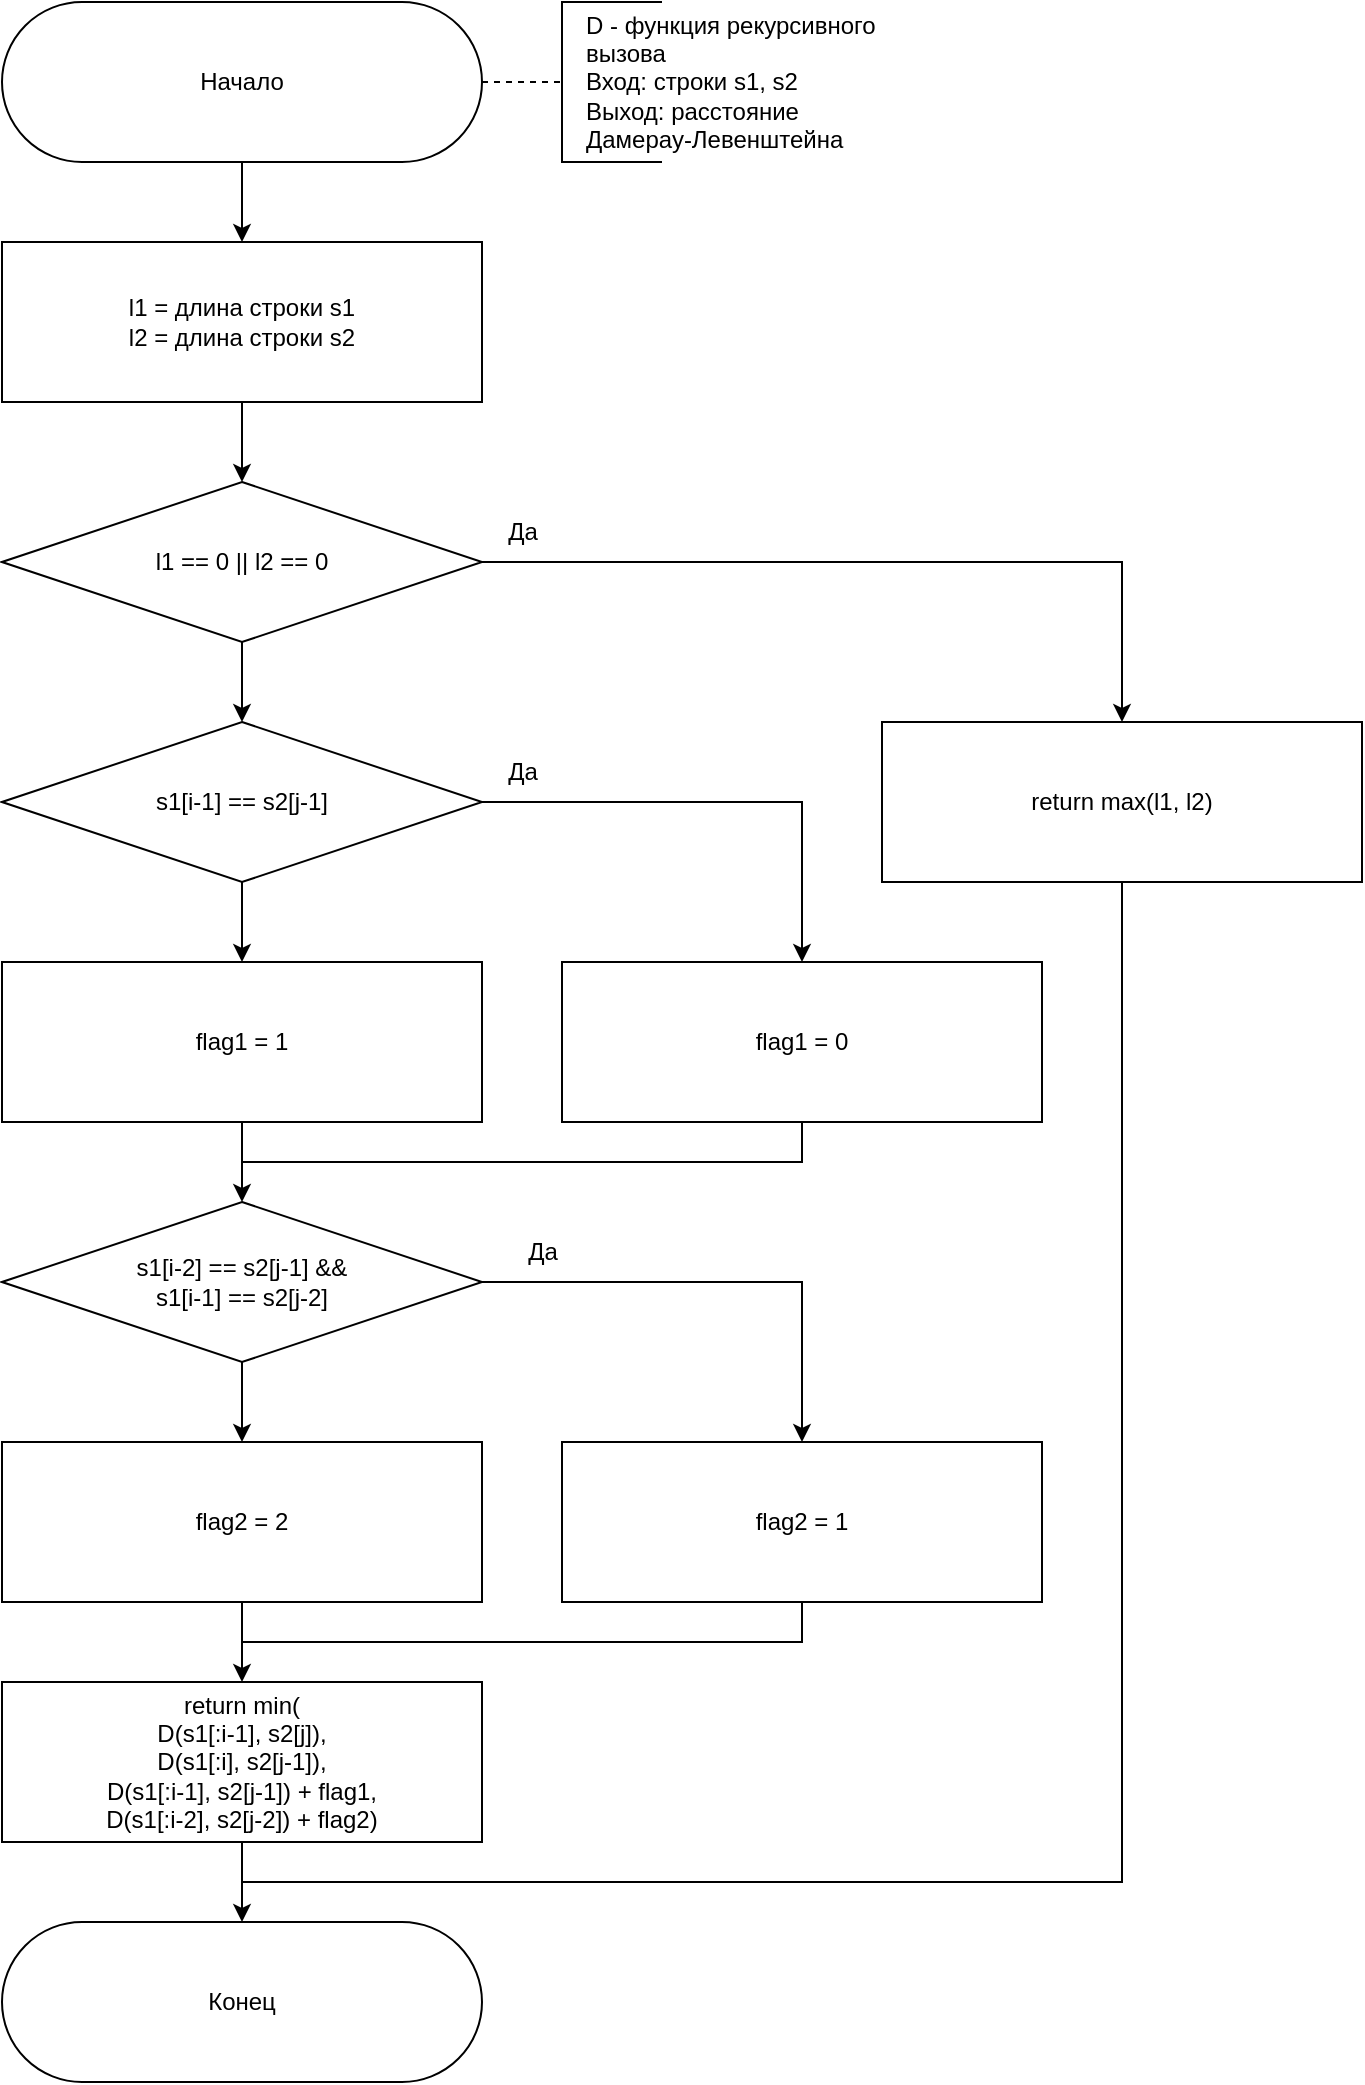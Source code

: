 <mxfile version="20.4.0" type="device"><diagram id="hdxtOdljBtJzM_RGF6Lj" name="Страница 1"><mxGraphModel dx="1841" dy="1049" grid="1" gridSize="10" guides="1" tooltips="1" connect="1" arrows="1" fold="1" page="1" pageScale="1" pageWidth="827" pageHeight="1169" math="0" shadow="0"><root><mxCell id="0"/><mxCell id="1" parent="0"/><mxCell id="wx1Ca3XlfMajqXriKJiU-32" style="edgeStyle=orthogonalEdgeStyle;rounded=0;orthogonalLoop=1;jettySize=auto;html=1;entryX=0.5;entryY=0;entryDx=0;entryDy=0;endArrow=classic;endFill=1;" edge="1" parent="1" source="wx1Ca3XlfMajqXriKJiU-1" target="wx1Ca3XlfMajqXriKJiU-2"><mxGeometry relative="1" as="geometry"/></mxCell><mxCell id="wx1Ca3XlfMajqXriKJiU-38" style="edgeStyle=orthogonalEdgeStyle;rounded=0;orthogonalLoop=1;jettySize=auto;html=1;exitX=1;exitY=0.5;exitDx=0;exitDy=0;entryX=0;entryY=0.5;entryDx=0;entryDy=0;entryPerimeter=0;endArrow=none;endFill=0;dashed=1;" edge="1" parent="1" source="wx1Ca3XlfMajqXriKJiU-1" target="wx1Ca3XlfMajqXriKJiU-37"><mxGeometry relative="1" as="geometry"/></mxCell><mxCell id="wx1Ca3XlfMajqXriKJiU-1" value="Начало" style="rounded=1;whiteSpace=wrap;html=1;shadow=0;arcSize=50;" vertex="1" parent="1"><mxGeometry x="80" y="40" width="240" height="80" as="geometry"/></mxCell><mxCell id="wx1Ca3XlfMajqXriKJiU-31" style="edgeStyle=orthogonalEdgeStyle;rounded=0;orthogonalLoop=1;jettySize=auto;html=1;exitX=0.5;exitY=1;exitDx=0;exitDy=0;entryX=0.5;entryY=0;entryDx=0;entryDy=0;endArrow=classic;endFill=1;" edge="1" parent="1" source="wx1Ca3XlfMajqXriKJiU-2"><mxGeometry relative="1" as="geometry"><mxPoint x="200" y="280" as="targetPoint"/></mxGeometry></mxCell><mxCell id="wx1Ca3XlfMajqXriKJiU-2" value="l1 = длина строки s1&lt;br&gt;l2 = длина строки s2" style="rounded=0;whiteSpace=wrap;html=1;shadow=0;" vertex="1" parent="1"><mxGeometry x="80" y="160" width="240" height="80" as="geometry"/></mxCell><mxCell id="wx1Ca3XlfMajqXriKJiU-37" value="" style="strokeWidth=1;html=1;shape=mxgraph.flowchart.annotation_1;align=left;pointerEvents=1;rounded=0;shadow=0;" vertex="1" parent="1"><mxGeometry x="360" y="40" width="50" height="80" as="geometry"/></mxCell><mxCell id="wx1Ca3XlfMajqXriKJiU-39" value="D - функция рекурсивного вызова&lt;br&gt;Вход: строки s1, s2&lt;br&gt;Выход: расстояние Дамерау-Левенштейна" style="text;html=1;strokeColor=none;fillColor=none;align=left;verticalAlign=middle;whiteSpace=wrap;rounded=0;" vertex="1" parent="1"><mxGeometry x="370" y="40" width="160" height="80" as="geometry"/></mxCell><mxCell id="wx1Ca3XlfMajqXriKJiU-57" style="edgeStyle=orthogonalEdgeStyle;rounded=0;orthogonalLoop=1;jettySize=auto;html=1;exitX=1;exitY=0.5;exitDx=0;exitDy=0;entryX=0.5;entryY=0;entryDx=0;entryDy=0;startArrow=none;startFill=0;endArrow=classic;endFill=1;" edge="1" parent="1" source="wx1Ca3XlfMajqXriKJiU-50" target="wx1Ca3XlfMajqXriKJiU-54"><mxGeometry relative="1" as="geometry"/></mxCell><mxCell id="wx1Ca3XlfMajqXriKJiU-73" style="edgeStyle=orthogonalEdgeStyle;rounded=0;orthogonalLoop=1;jettySize=auto;html=1;exitX=0.5;exitY=1;exitDx=0;exitDy=0;entryX=0.5;entryY=0;entryDx=0;entryDy=0;startArrow=none;startFill=0;endArrow=classic;endFill=1;" edge="1" parent="1" source="wx1Ca3XlfMajqXriKJiU-50" target="wx1Ca3XlfMajqXriKJiU-53"><mxGeometry relative="1" as="geometry"/></mxCell><mxCell id="wx1Ca3XlfMajqXriKJiU-50" value="l1 == 0 || l2 == 0" style="rhombus;whiteSpace=wrap;html=1;rounded=0;shadow=0;" vertex="1" parent="1"><mxGeometry x="80" y="280" width="240" height="80" as="geometry"/></mxCell><mxCell id="wx1Ca3XlfMajqXriKJiU-58" style="edgeStyle=orthogonalEdgeStyle;rounded=0;orthogonalLoop=1;jettySize=auto;html=1;exitX=1;exitY=0.5;exitDx=0;exitDy=0;startArrow=none;startFill=0;endArrow=classic;endFill=1;" edge="1" parent="1" source="wx1Ca3XlfMajqXriKJiU-53" target="wx1Ca3XlfMajqXriKJiU-55"><mxGeometry relative="1" as="geometry"/></mxCell><mxCell id="wx1Ca3XlfMajqXriKJiU-71" style="edgeStyle=orthogonalEdgeStyle;rounded=0;orthogonalLoop=1;jettySize=auto;html=1;entryX=0.5;entryY=0;entryDx=0;entryDy=0;startArrow=none;startFill=0;endArrow=classic;endFill=1;" edge="1" parent="1" source="wx1Ca3XlfMajqXriKJiU-53" target="wx1Ca3XlfMajqXriKJiU-56"><mxGeometry relative="1" as="geometry"/></mxCell><mxCell id="wx1Ca3XlfMajqXriKJiU-53" value="s1[i-1] == s2[j-1]" style="rhombus;whiteSpace=wrap;html=1;rounded=0;shadow=0;" vertex="1" parent="1"><mxGeometry x="80" y="400" width="240" height="80" as="geometry"/></mxCell><mxCell id="wx1Ca3XlfMajqXriKJiU-72" style="edgeStyle=orthogonalEdgeStyle;rounded=0;orthogonalLoop=1;jettySize=auto;html=1;startArrow=none;startFill=0;endArrow=none;endFill=0;exitX=0.5;exitY=1;exitDx=0;exitDy=0;" edge="1" parent="1" source="wx1Ca3XlfMajqXriKJiU-54"><mxGeometry relative="1" as="geometry"><mxPoint x="200" y="980" as="targetPoint"/><Array as="points"><mxPoint x="640" y="980"/></Array></mxGeometry></mxCell><mxCell id="wx1Ca3XlfMajqXriKJiU-54" value="return max(l1, l2)" style="rounded=0;whiteSpace=wrap;html=1;shadow=0;" vertex="1" parent="1"><mxGeometry x="520" y="400" width="240" height="80" as="geometry"/></mxCell><mxCell id="wx1Ca3XlfMajqXriKJiU-70" style="edgeStyle=orthogonalEdgeStyle;rounded=0;orthogonalLoop=1;jettySize=auto;html=1;exitX=0.5;exitY=1;exitDx=0;exitDy=0;startArrow=none;startFill=0;endArrow=none;endFill=0;" edge="1" parent="1" source="wx1Ca3XlfMajqXriKJiU-55"><mxGeometry relative="1" as="geometry"><mxPoint x="200" y="630" as="targetPoint"/><Array as="points"><mxPoint x="480" y="620"/><mxPoint x="200" y="620"/></Array></mxGeometry></mxCell><mxCell id="wx1Ca3XlfMajqXriKJiU-55" value="flag1 = 0" style="rounded=0;whiteSpace=wrap;html=1;shadow=0;" vertex="1" parent="1"><mxGeometry x="360" y="520" width="240" height="80" as="geometry"/></mxCell><mxCell id="wx1Ca3XlfMajqXriKJiU-69" style="edgeStyle=orthogonalEdgeStyle;rounded=0;orthogonalLoop=1;jettySize=auto;html=1;exitX=0.5;exitY=1;exitDx=0;exitDy=0;entryX=0.5;entryY=0;entryDx=0;entryDy=0;startArrow=none;startFill=0;endArrow=classic;endFill=1;" edge="1" parent="1" source="wx1Ca3XlfMajqXriKJiU-56" target="wx1Ca3XlfMajqXriKJiU-59"><mxGeometry relative="1" as="geometry"/></mxCell><mxCell id="wx1Ca3XlfMajqXriKJiU-56" value="flag1 = 1" style="rounded=0;whiteSpace=wrap;html=1;shadow=0;" vertex="1" parent="1"><mxGeometry x="80" y="520" width="240" height="80" as="geometry"/></mxCell><mxCell id="wx1Ca3XlfMajqXriKJiU-62" style="edgeStyle=orthogonalEdgeStyle;rounded=0;orthogonalLoop=1;jettySize=auto;html=1;startArrow=none;startFill=0;endArrow=classic;endFill=1;" edge="1" parent="1" source="wx1Ca3XlfMajqXriKJiU-59" target="wx1Ca3XlfMajqXriKJiU-61"><mxGeometry relative="1" as="geometry"/></mxCell><mxCell id="wx1Ca3XlfMajqXriKJiU-68" style="edgeStyle=orthogonalEdgeStyle;rounded=0;orthogonalLoop=1;jettySize=auto;html=1;exitX=0.5;exitY=1;exitDx=0;exitDy=0;entryX=0.5;entryY=0;entryDx=0;entryDy=0;startArrow=none;startFill=0;endArrow=classic;endFill=1;" edge="1" parent="1" source="wx1Ca3XlfMajqXriKJiU-59" target="wx1Ca3XlfMajqXriKJiU-60"><mxGeometry relative="1" as="geometry"/></mxCell><mxCell id="wx1Ca3XlfMajqXriKJiU-59" value="s1[i-2] == s2[j-1] &amp;amp;&amp;amp;&lt;br&gt;s1[i-1] == s2[j-2]" style="rhombus;whiteSpace=wrap;html=1;rounded=0;shadow=0;" vertex="1" parent="1"><mxGeometry x="80" y="640" width="240" height="80" as="geometry"/></mxCell><mxCell id="wx1Ca3XlfMajqXriKJiU-66" style="edgeStyle=orthogonalEdgeStyle;rounded=0;orthogonalLoop=1;jettySize=auto;html=1;exitX=0.5;exitY=1;exitDx=0;exitDy=0;entryX=0.5;entryY=0;entryDx=0;entryDy=0;startArrow=none;startFill=0;endArrow=classic;endFill=1;" edge="1" parent="1" source="wx1Ca3XlfMajqXriKJiU-60" target="wx1Ca3XlfMajqXriKJiU-63"><mxGeometry relative="1" as="geometry"/></mxCell><mxCell id="wx1Ca3XlfMajqXriKJiU-60" value="flag2 = 2" style="rounded=0;whiteSpace=wrap;html=1;shadow=0;" vertex="1" parent="1"><mxGeometry x="80" y="760" width="240" height="80" as="geometry"/></mxCell><mxCell id="wx1Ca3XlfMajqXriKJiU-67" style="edgeStyle=orthogonalEdgeStyle;rounded=0;orthogonalLoop=1;jettySize=auto;html=1;exitX=0.5;exitY=1;exitDx=0;exitDy=0;startArrow=none;startFill=0;endArrow=none;endFill=0;" edge="1" parent="1" source="wx1Ca3XlfMajqXriKJiU-61"><mxGeometry relative="1" as="geometry"><mxPoint x="200" y="860" as="targetPoint"/><Array as="points"><mxPoint x="480" y="860"/></Array></mxGeometry></mxCell><mxCell id="wx1Ca3XlfMajqXriKJiU-61" value="flag2 = 1" style="rounded=0;whiteSpace=wrap;html=1;shadow=0;" vertex="1" parent="1"><mxGeometry x="360" y="760" width="240" height="80" as="geometry"/></mxCell><mxCell id="wx1Ca3XlfMajqXriKJiU-65" style="edgeStyle=orthogonalEdgeStyle;rounded=0;orthogonalLoop=1;jettySize=auto;html=1;startArrow=none;startFill=0;endArrow=classic;endFill=1;" edge="1" parent="1" source="wx1Ca3XlfMajqXriKJiU-63" target="wx1Ca3XlfMajqXriKJiU-64"><mxGeometry relative="1" as="geometry"/></mxCell><mxCell id="wx1Ca3XlfMajqXriKJiU-63" value="return min(&lt;br&gt;D(s1[:i-1], s2[j]),&lt;br&gt;D(s1[:i], s2[j-1]),&lt;br&gt;D(s1[:i-1], s2[j-1]) + flag1,&lt;br&gt;D(s1[:i-2], s2[j-2]) + flag2)" style="rounded=0;whiteSpace=wrap;html=1;shadow=0;" vertex="1" parent="1"><mxGeometry x="80" y="880" width="240" height="80" as="geometry"/></mxCell><mxCell id="wx1Ca3XlfMajqXriKJiU-64" value="Конец" style="rounded=1;whiteSpace=wrap;html=1;shadow=0;arcSize=50;" vertex="1" parent="1"><mxGeometry x="80" y="1000" width="240" height="80" as="geometry"/></mxCell><mxCell id="wx1Ca3XlfMajqXriKJiU-75" value="Да" style="text;html=1;align=center;verticalAlign=middle;resizable=0;points=[];autosize=1;strokeColor=none;fillColor=none;" vertex="1" parent="1"><mxGeometry x="320" y="290" width="40" height="30" as="geometry"/></mxCell><mxCell id="wx1Ca3XlfMajqXriKJiU-76" value="Да" style="text;html=1;align=center;verticalAlign=middle;resizable=0;points=[];autosize=1;strokeColor=none;fillColor=none;" vertex="1" parent="1"><mxGeometry x="320" y="410" width="40" height="30" as="geometry"/></mxCell><mxCell id="wx1Ca3XlfMajqXriKJiU-77" value="Да" style="text;html=1;align=center;verticalAlign=middle;resizable=0;points=[];autosize=1;strokeColor=none;fillColor=none;" vertex="1" parent="1"><mxGeometry x="330" y="650" width="40" height="30" as="geometry"/></mxCell></root></mxGraphModel></diagram></mxfile>